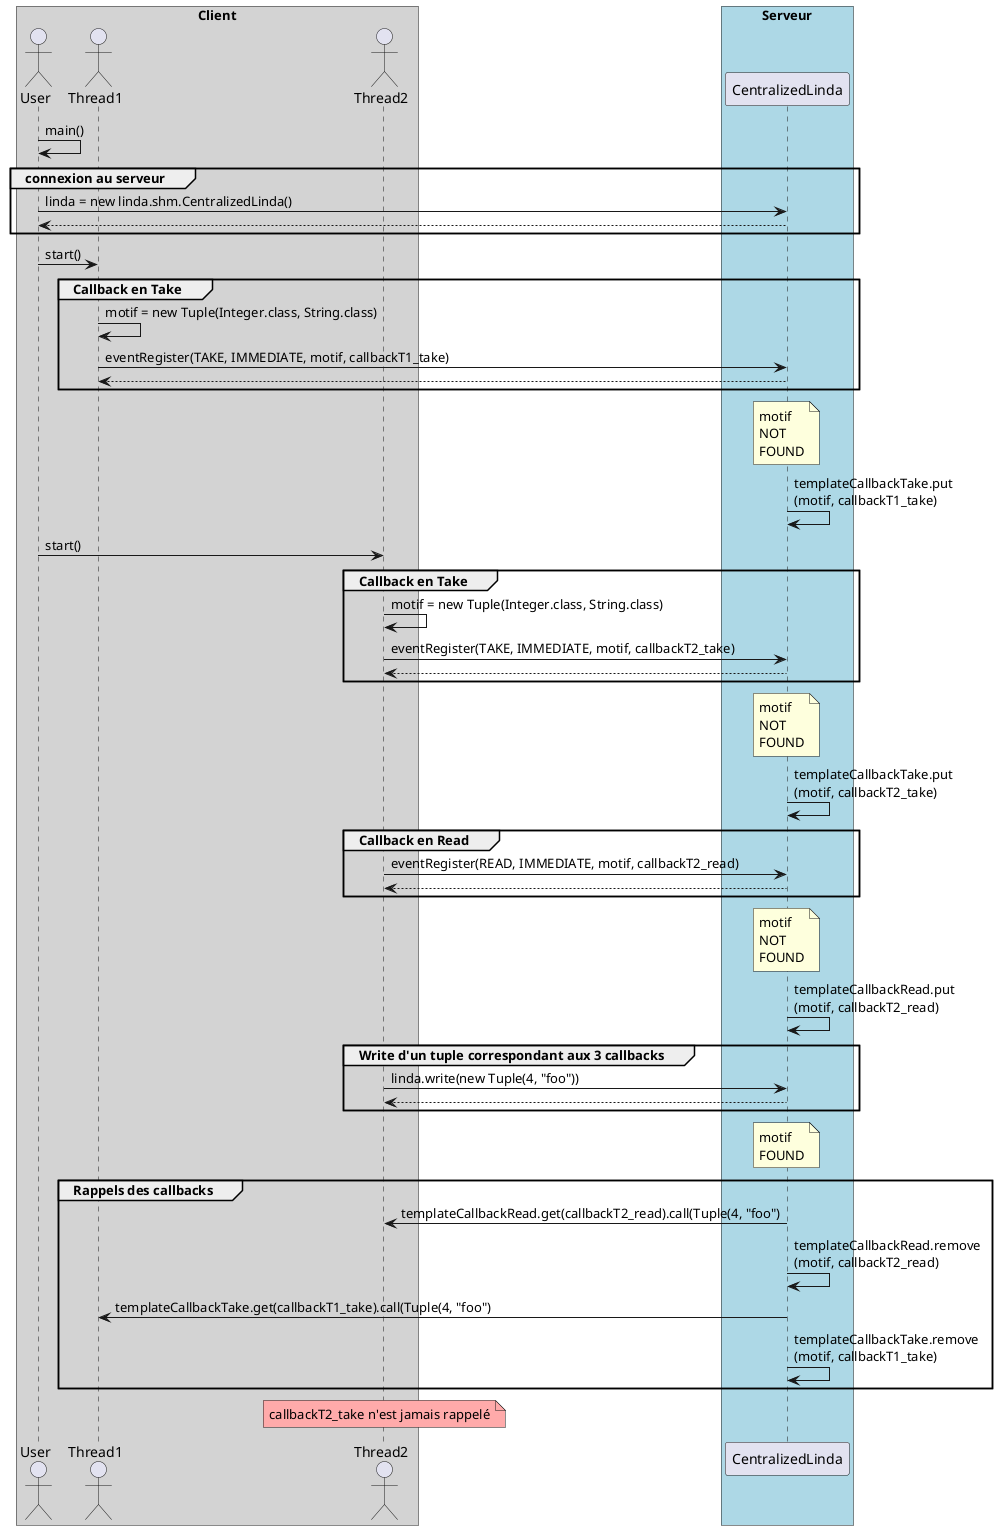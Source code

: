 @startuml

box "Client" #LightGrey
actor User
actor Thread1
actor Thread2
end box
box "Serveur" #LightBlue
participant "CentralizedLinda" as Linda
end box

User -> User: main()

group connexion au serveur

User -> Linda: linda = new linda.shm.CentralizedLinda()

Linda --> User

end

User -> Thread1: start()

group Callback en Take

Thread1 -> Thread1 : motif = new Tuple(Integer.class, String.class)

Thread1 -> Linda: eventRegister(TAKE, IMMEDIATE, motif, callbackT1_take)

Linda --> Thread1

end

note over Linda : motif \nNOT \nFOUND

Linda -> Linda : templateCallbackTake.put\n(motif, callbackT1_take)

User -> Thread2: start()

group Callback en Take

Thread2 -> Thread2 : motif = new Tuple(Integer.class, String.class)

Thread2 -> Linda: eventRegister(TAKE, IMMEDIATE, motif, callbackT2_take)

Linda --> Thread2

end

note over Linda : motif \nNOT \nFOUND

Linda -> Linda : templateCallbackTake.put\n(motif, callbackT2_take)

group Callback en Read

Thread2 -> Linda: eventRegister(READ, IMMEDIATE, motif, callbackT2_read)

Linda --> Thread2

end

note over Linda : motif \nNOT \nFOUND

Linda -> Linda : templateCallbackRead.put\n(motif, callbackT2_read)

group Write d'un tuple correspondant aux 3 callbacks

Thread2 -> Linda: linda.write(new Tuple(4, "foo"))

Linda --> Thread2

end

note over Linda : motif \nFOUND

group Rappels des callbacks

Linda -> Thread2 : templateCallbackRead.get(callbackT2_read).call(Tuple(4, "foo") 

Linda -> Linda : templateCallbackRead.remove\n(motif, callbackT2_read)

Linda -> Thread1 : templateCallbackTake.get(callbackT1_take).call(Tuple(4, "foo")

Linda -> Linda : templateCallbackTake.remove\n(motif, callbackT1_take)

end

note over Thread2 #FFAAAA: callbackT2_take n'est jamais rappelé

@enduml
